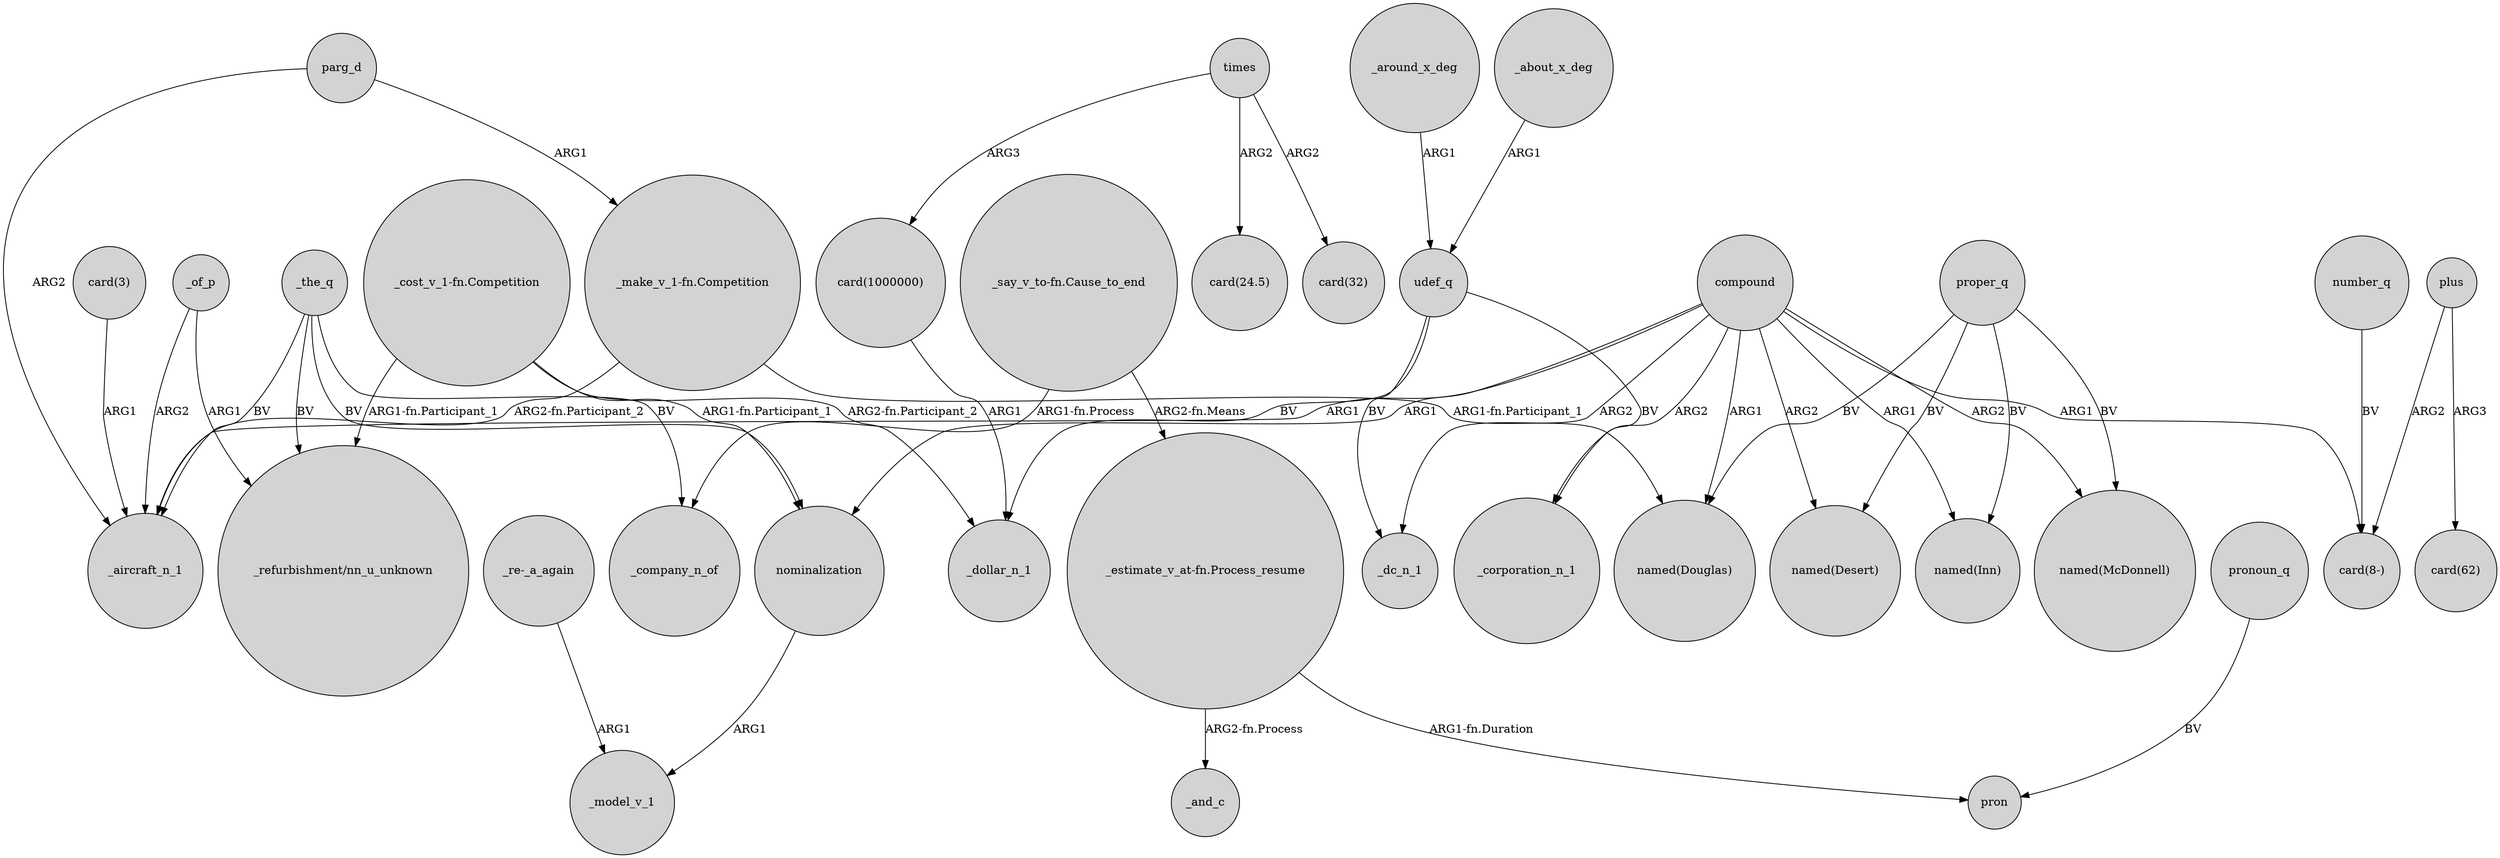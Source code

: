 digraph {
	node [shape=circle style=filled]
	compound -> _aircraft_n_1 [label=ARG1]
	_the_q -> nominalization [label=BV]
	compound -> "named(Desert)" [label=ARG2]
	"_estimate_v_at-fn.Process_resume" -> pron [label="ARG1-fn.Duration"]
	_of_p -> _aircraft_n_1 [label=ARG2]
	_around_x_deg -> udef_q [label=ARG1]
	parg_d -> "_make_v_1-fn.Competition" [label=ARG1]
	_of_p -> "_refurbishment/nn_u_unknown" [label=ARG1]
	number_q -> "card(8-)" [label=BV]
	proper_q -> "named(Desert)" [label=BV]
	compound -> _dc_n_1 [label=ARG2]
	compound -> "named(Douglas)" [label=ARG1]
	proper_q -> "named(McDonnell)" [label=BV]
	times -> "card(1000000)" [label=ARG3]
	plus -> "card(62)" [label=ARG3]
	udef_q -> _dc_n_1 [label=BV]
	times -> "card(24.5)" [label=ARG2]
	_about_x_deg -> udef_q [label=ARG1]
	compound -> "named(McDonnell)" [label=ARG2]
	"_make_v_1-fn.Competition" -> _aircraft_n_1 [label="ARG2-fn.Participant_2"]
	proper_q -> "named(Inn)" [label=BV]
	pronoun_q -> pron [label=BV]
	"_make_v_1-fn.Competition" -> "named(Douglas)" [label="ARG1-fn.Participant_1"]
	parg_d -> _aircraft_n_1 [label=ARG2]
	compound -> nominalization [label=ARG1]
	"_estimate_v_at-fn.Process_resume" -> _and_c [label="ARG2-fn.Process"]
	"card(3)" -> _aircraft_n_1 [label=ARG1]
	proper_q -> "named(Douglas)" [label=BV]
	_the_q -> "_refurbishment/nn_u_unknown" [label=BV]
	udef_q -> _dollar_n_1 [label=BV]
	plus -> "card(8-)" [label=ARG2]
	"card(1000000)" -> _dollar_n_1 [label=ARG1]
	compound -> "card(8-)" [label=ARG1]
	nominalization -> _model_v_1 [label=ARG1]
	compound -> _corporation_n_1 [label=ARG2]
	"_re-_a_again" -> _model_v_1 [label=ARG1]
	udef_q -> _corporation_n_1 [label=BV]
	_the_q -> _aircraft_n_1 [label=BV]
	"_say_v_to-fn.Cause_to_end" -> _company_n_of [label="ARG1-fn.Process"]
	"_cost_v_1-fn.Competition" -> _dollar_n_1 [label="ARG2-fn.Participant_2"]
	"_cost_v_1-fn.Competition" -> "_refurbishment/nn_u_unknown" [label="ARG1-fn.Participant_1"]
	_the_q -> _company_n_of [label=BV]
	"_say_v_to-fn.Cause_to_end" -> "_estimate_v_at-fn.Process_resume" [label="ARG2-fn.Means"]
	compound -> "named(Inn)" [label=ARG1]
	times -> "card(32)" [label=ARG2]
	"_cost_v_1-fn.Competition" -> nominalization [label="ARG1-fn.Participant_1"]
}
